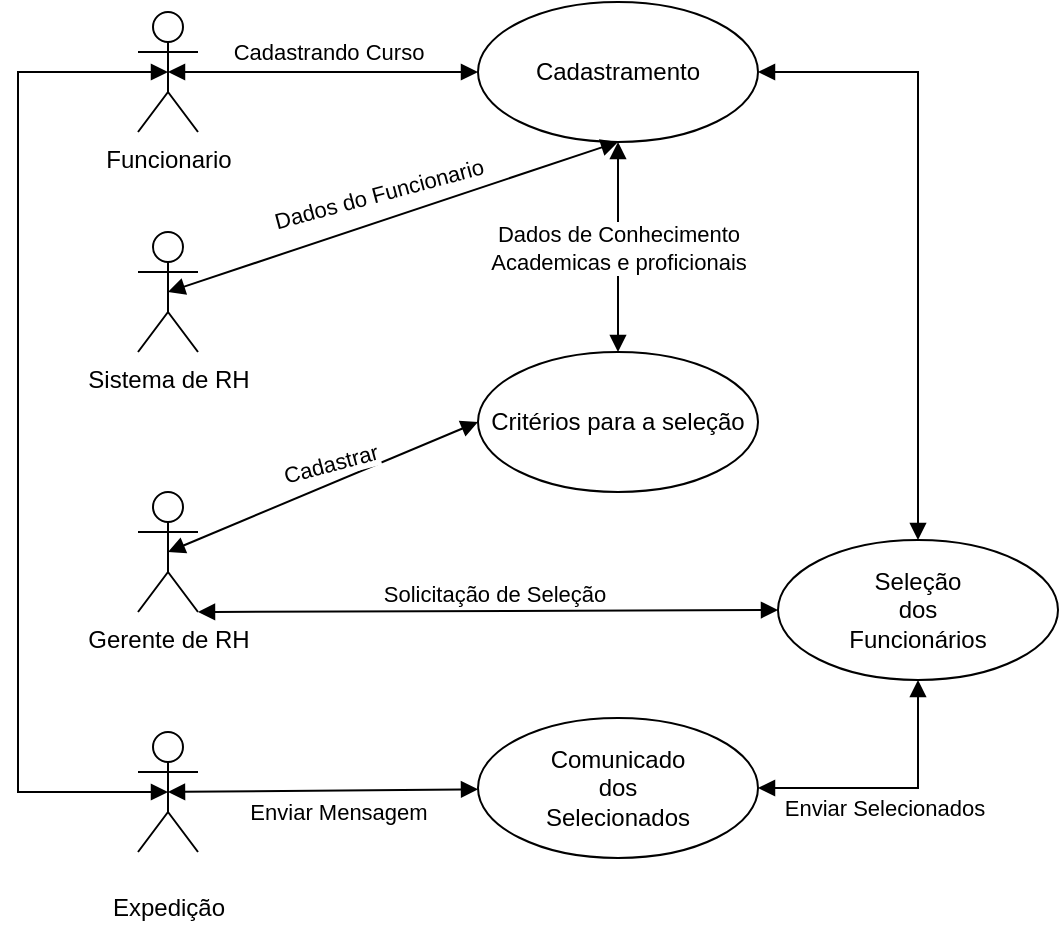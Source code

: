 <mxfile version="23.1.5" type="device">
  <diagram name="Página-1" id="LMeREaM4XrOolY6IQDLW">
    <mxGraphModel dx="880" dy="460" grid="1" gridSize="10" guides="1" tooltips="1" connect="1" arrows="1" fold="1" page="1" pageScale="1" pageWidth="827" pageHeight="1169" math="0" shadow="0">
      <root>
        <mxCell id="0" />
        <mxCell id="1" parent="0" />
        <mxCell id="OIhC80jocAhmDbrk6AeT-6" value="Gerente de RH" style="shape=umlActor;verticalLabelPosition=bottom;verticalAlign=top;html=1;" vertex="1" parent="1">
          <mxGeometry x="140" y="300" width="30" height="60" as="geometry" />
        </mxCell>
        <mxCell id="OIhC80jocAhmDbrk6AeT-7" value="Funcionario" style="shape=umlActor;verticalLabelPosition=bottom;verticalAlign=top;html=1;" vertex="1" parent="1">
          <mxGeometry x="140" y="60" width="30" height="60" as="geometry" />
        </mxCell>
        <mxCell id="OIhC80jocAhmDbrk6AeT-9" value="Cadastramento" style="ellipse;whiteSpace=wrap;html=1;" vertex="1" parent="1">
          <mxGeometry x="310" y="55" width="140" height="70" as="geometry" />
        </mxCell>
        <mxCell id="OIhC80jocAhmDbrk6AeT-14" value="Sistema de RH" style="shape=umlActor;verticalLabelPosition=bottom;verticalAlign=top;html=1;" vertex="1" parent="1">
          <mxGeometry x="140" y="170" width="30" height="60" as="geometry" />
        </mxCell>
        <mxCell id="OIhC80jocAhmDbrk6AeT-15" value="&lt;br&gt;Expedição" style="shape=umlActor;verticalLabelPosition=bottom;verticalAlign=top;html=1;" vertex="1" parent="1">
          <mxGeometry x="140" y="420" width="30" height="60" as="geometry" />
        </mxCell>
        <mxCell id="OIhC80jocAhmDbrk6AeT-16" value="" style="endArrow=block;startArrow=block;endFill=1;startFill=1;html=1;rounded=0;exitX=0.5;exitY=0.5;exitDx=0;exitDy=0;exitPerimeter=0;entryX=0;entryY=0.5;entryDx=0;entryDy=0;" edge="1" parent="1" source="OIhC80jocAhmDbrk6AeT-7" target="OIhC80jocAhmDbrk6AeT-9">
          <mxGeometry width="160" relative="1" as="geometry">
            <mxPoint x="260" y="170" as="sourcePoint" />
            <mxPoint x="420" y="170" as="targetPoint" />
          </mxGeometry>
        </mxCell>
        <mxCell id="OIhC80jocAhmDbrk6AeT-17" value="Cadastrando Curso" style="edgeLabel;html=1;align=center;verticalAlign=middle;resizable=0;points=[];" vertex="1" connectable="0" parent="OIhC80jocAhmDbrk6AeT-16">
          <mxGeometry x="0.032" relative="1" as="geometry">
            <mxPoint y="-10" as="offset" />
          </mxGeometry>
        </mxCell>
        <mxCell id="OIhC80jocAhmDbrk6AeT-18" value="" style="endArrow=block;startArrow=block;endFill=1;startFill=1;html=1;rounded=0;exitX=0.5;exitY=0.5;exitDx=0;exitDy=0;exitPerimeter=0;entryX=0.5;entryY=1;entryDx=0;entryDy=0;" edge="1" parent="1" source="OIhC80jocAhmDbrk6AeT-14" target="OIhC80jocAhmDbrk6AeT-9">
          <mxGeometry width="160" relative="1" as="geometry">
            <mxPoint x="240" y="240" as="sourcePoint" />
            <mxPoint x="400" y="240" as="targetPoint" />
          </mxGeometry>
        </mxCell>
        <mxCell id="OIhC80jocAhmDbrk6AeT-19" value="Dados do Funcionario" style="edgeLabel;html=1;align=center;verticalAlign=middle;resizable=0;points=[];rotation=-15;" vertex="1" connectable="0" parent="OIhC80jocAhmDbrk6AeT-18">
          <mxGeometry x="0.005" relative="1" as="geometry">
            <mxPoint x="-8" y="-12" as="offset" />
          </mxGeometry>
        </mxCell>
        <mxCell id="OIhC80jocAhmDbrk6AeT-20" value="Critérios para a seleção" style="ellipse;whiteSpace=wrap;html=1;" vertex="1" parent="1">
          <mxGeometry x="310" y="230" width="140" height="70" as="geometry" />
        </mxCell>
        <mxCell id="OIhC80jocAhmDbrk6AeT-21" value="" style="endArrow=block;startArrow=block;endFill=1;startFill=1;html=1;rounded=0;exitX=0.5;exitY=0.5;exitDx=0;exitDy=0;exitPerimeter=0;entryX=0;entryY=0.5;entryDx=0;entryDy=0;" edge="1" parent="1" source="OIhC80jocAhmDbrk6AeT-6" target="OIhC80jocAhmDbrk6AeT-20">
          <mxGeometry width="160" relative="1" as="geometry">
            <mxPoint x="380" y="250" as="sourcePoint" />
            <mxPoint x="540" y="250" as="targetPoint" />
          </mxGeometry>
        </mxCell>
        <mxCell id="OIhC80jocAhmDbrk6AeT-22" value="Cadastrar" style="edgeLabel;html=1;align=center;verticalAlign=middle;resizable=0;points=[];rotation=-15;" vertex="1" connectable="0" parent="OIhC80jocAhmDbrk6AeT-21">
          <mxGeometry x="0.031" y="-2" relative="1" as="geometry">
            <mxPoint y="-13" as="offset" />
          </mxGeometry>
        </mxCell>
        <mxCell id="OIhC80jocAhmDbrk6AeT-24" value="" style="endArrow=block;startArrow=block;endFill=1;startFill=1;html=1;rounded=0;exitX=0.5;exitY=1;exitDx=0;exitDy=0;entryX=0.5;entryY=0;entryDx=0;entryDy=0;" edge="1" parent="1" source="OIhC80jocAhmDbrk6AeT-9" target="OIhC80jocAhmDbrk6AeT-20">
          <mxGeometry width="160" relative="1" as="geometry">
            <mxPoint x="430" y="380" as="sourcePoint" />
            <mxPoint x="590" y="380" as="targetPoint" />
          </mxGeometry>
        </mxCell>
        <mxCell id="OIhC80jocAhmDbrk6AeT-25" value="Dados de Conhecimento &lt;br&gt;Academicas e proficionais" style="edgeLabel;html=1;align=center;verticalAlign=middle;resizable=0;points=[];" vertex="1" connectable="0" parent="OIhC80jocAhmDbrk6AeT-24">
          <mxGeometry relative="1" as="geometry">
            <mxPoint as="offset" />
          </mxGeometry>
        </mxCell>
        <mxCell id="OIhC80jocAhmDbrk6AeT-27" value="Seleção &lt;br&gt;dos &lt;br&gt;Funcionários" style="ellipse;whiteSpace=wrap;html=1;" vertex="1" parent="1">
          <mxGeometry x="460" y="324" width="140" height="70" as="geometry" />
        </mxCell>
        <mxCell id="OIhC80jocAhmDbrk6AeT-28" value="" style="endArrow=block;startArrow=block;endFill=1;startFill=1;html=1;rounded=0;exitX=1;exitY=1;exitDx=0;exitDy=0;exitPerimeter=0;entryX=0;entryY=0.5;entryDx=0;entryDy=0;" edge="1" parent="1" source="OIhC80jocAhmDbrk6AeT-6" target="OIhC80jocAhmDbrk6AeT-27">
          <mxGeometry width="160" relative="1" as="geometry">
            <mxPoint x="260" y="340" as="sourcePoint" />
            <mxPoint x="420" y="340" as="targetPoint" />
          </mxGeometry>
        </mxCell>
        <mxCell id="OIhC80jocAhmDbrk6AeT-29" value="Solicitação de Seleção" style="edgeLabel;html=1;align=center;verticalAlign=middle;resizable=0;points=[];" vertex="1" connectable="0" parent="OIhC80jocAhmDbrk6AeT-28">
          <mxGeometry x="0.021" y="-3" relative="1" as="geometry">
            <mxPoint y="-12" as="offset" />
          </mxGeometry>
        </mxCell>
        <mxCell id="OIhC80jocAhmDbrk6AeT-33" value="" style="endArrow=block;startArrow=block;endFill=1;startFill=1;html=1;rounded=0;exitX=1;exitY=0.5;exitDx=0;exitDy=0;entryX=0.5;entryY=0;entryDx=0;entryDy=0;" edge="1" parent="1" source="OIhC80jocAhmDbrk6AeT-9" target="OIhC80jocAhmDbrk6AeT-27">
          <mxGeometry width="160" relative="1" as="geometry">
            <mxPoint x="470" y="180" as="sourcePoint" />
            <mxPoint x="500" y="93" as="targetPoint" />
            <Array as="points">
              <mxPoint x="530" y="90" />
            </Array>
          </mxGeometry>
        </mxCell>
        <mxCell id="OIhC80jocAhmDbrk6AeT-34" value="Comunicado &lt;br&gt;dos &lt;br&gt;Selecionados" style="ellipse;whiteSpace=wrap;html=1;" vertex="1" parent="1">
          <mxGeometry x="310" y="413" width="140" height="70" as="geometry" />
        </mxCell>
        <mxCell id="OIhC80jocAhmDbrk6AeT-35" value="" style="endArrow=block;startArrow=block;endFill=1;startFill=1;html=1;rounded=0;exitX=1;exitY=0.5;exitDx=0;exitDy=0;entryX=0.5;entryY=1;entryDx=0;entryDy=0;" edge="1" parent="1" source="OIhC80jocAhmDbrk6AeT-34" target="OIhC80jocAhmDbrk6AeT-27">
          <mxGeometry width="160" relative="1" as="geometry">
            <mxPoint x="510" y="490" as="sourcePoint" />
            <mxPoint x="670" y="490" as="targetPoint" />
            <Array as="points">
              <mxPoint x="530" y="448" />
              <mxPoint x="530" y="410" />
            </Array>
          </mxGeometry>
        </mxCell>
        <mxCell id="OIhC80jocAhmDbrk6AeT-37" value="Enviar Selecionados" style="edgeLabel;html=1;align=center;verticalAlign=middle;resizable=0;points=[];" vertex="1" connectable="0" parent="OIhC80jocAhmDbrk6AeT-35">
          <mxGeometry x="-0.221" relative="1" as="geometry">
            <mxPoint x="11" y="10" as="offset" />
          </mxGeometry>
        </mxCell>
        <mxCell id="OIhC80jocAhmDbrk6AeT-36" value="" style="endArrow=block;startArrow=block;endFill=1;startFill=1;html=1;rounded=0;exitX=0.5;exitY=0.5;exitDx=0;exitDy=0;exitPerimeter=0;" edge="1" parent="1" source="OIhC80jocAhmDbrk6AeT-15" target="OIhC80jocAhmDbrk6AeT-34">
          <mxGeometry width="160" relative="1" as="geometry">
            <mxPoint x="140" y="530" as="sourcePoint" />
            <mxPoint x="300" y="530" as="targetPoint" />
          </mxGeometry>
        </mxCell>
        <mxCell id="OIhC80jocAhmDbrk6AeT-38" value="Enviar Mensagem" style="edgeLabel;html=1;align=center;verticalAlign=middle;resizable=0;points=[];" vertex="1" connectable="0" parent="OIhC80jocAhmDbrk6AeT-36">
          <mxGeometry x="-0.084" y="-2" relative="1" as="geometry">
            <mxPoint x="14" y="8" as="offset" />
          </mxGeometry>
        </mxCell>
        <mxCell id="OIhC80jocAhmDbrk6AeT-40" value="" style="endArrow=block;startArrow=block;endFill=1;startFill=1;html=1;rounded=0;entryX=0.5;entryY=0.5;entryDx=0;entryDy=0;entryPerimeter=0;exitX=0.5;exitY=0.5;exitDx=0;exitDy=0;exitPerimeter=0;" edge="1" parent="1" source="OIhC80jocAhmDbrk6AeT-7" target="OIhC80jocAhmDbrk6AeT-15">
          <mxGeometry width="160" relative="1" as="geometry">
            <mxPoint x="-20" y="450" as="sourcePoint" />
            <mxPoint x="140" y="450" as="targetPoint" />
            <Array as="points">
              <mxPoint x="80" y="90" />
              <mxPoint x="80" y="450" />
            </Array>
          </mxGeometry>
        </mxCell>
      </root>
    </mxGraphModel>
  </diagram>
</mxfile>
